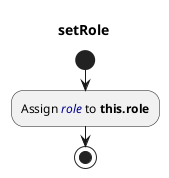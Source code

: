 @startuml
title setRole
start
:Assign <color:darkblue><i>role</i></color> to <b>this.role</b>;
stop
@enduml
